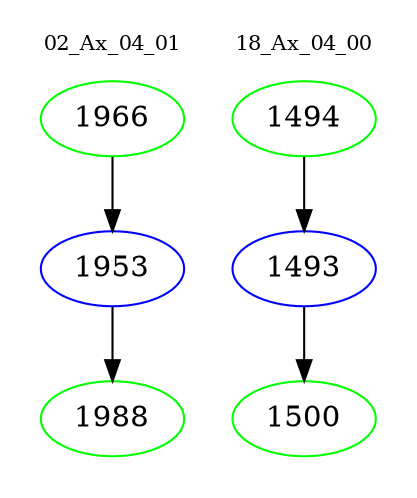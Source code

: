 digraph{
subgraph cluster_0 {
color = white
label = "02_Ax_04_01";
fontsize=10;
T0_1966 [label="1966", color="green"]
T0_1966 -> T0_1953 [color="black"]
T0_1953 [label="1953", color="blue"]
T0_1953 -> T0_1988 [color="black"]
T0_1988 [label="1988", color="green"]
}
subgraph cluster_1 {
color = white
label = "18_Ax_04_00";
fontsize=10;
T1_1494 [label="1494", color="green"]
T1_1494 -> T1_1493 [color="black"]
T1_1493 [label="1493", color="blue"]
T1_1493 -> T1_1500 [color="black"]
T1_1500 [label="1500", color="green"]
}
}
